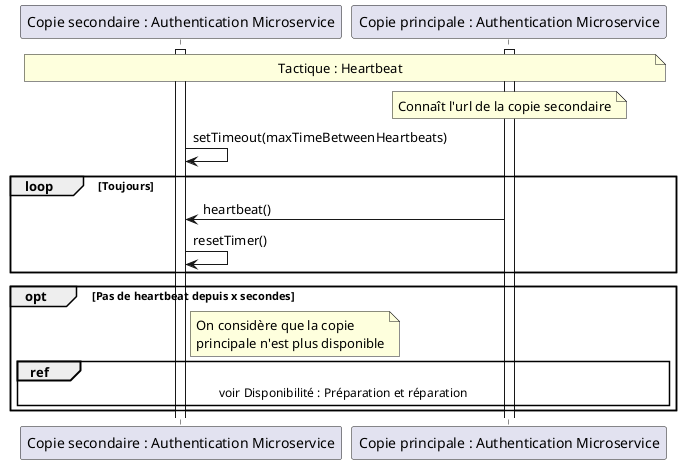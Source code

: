 @startuml RDTQ Disponbilité : Détection de faute

participant "Copie secondaire : Authentication Microservice" as copy
participant "Copie principale : Authentication Microservice" as main

note over copy, main : Tactique : Heartbeat
note over main : Connaît l'url de la copie secondaire
activate copy
activate main
copy -> copy : setTimeout(maxTimeBetweenHeartbeats)
loop Toujours
  main -> copy : heartbeat()
  copy -> copy : resetTimer()
end
opt Pas de heartbeat depuis x secondes
note right of copy
On considère que la copie 
principale n'est plus disponible
end note
ref over copy, main : voir Disponibilité : Préparation et réparation
end

@enduml